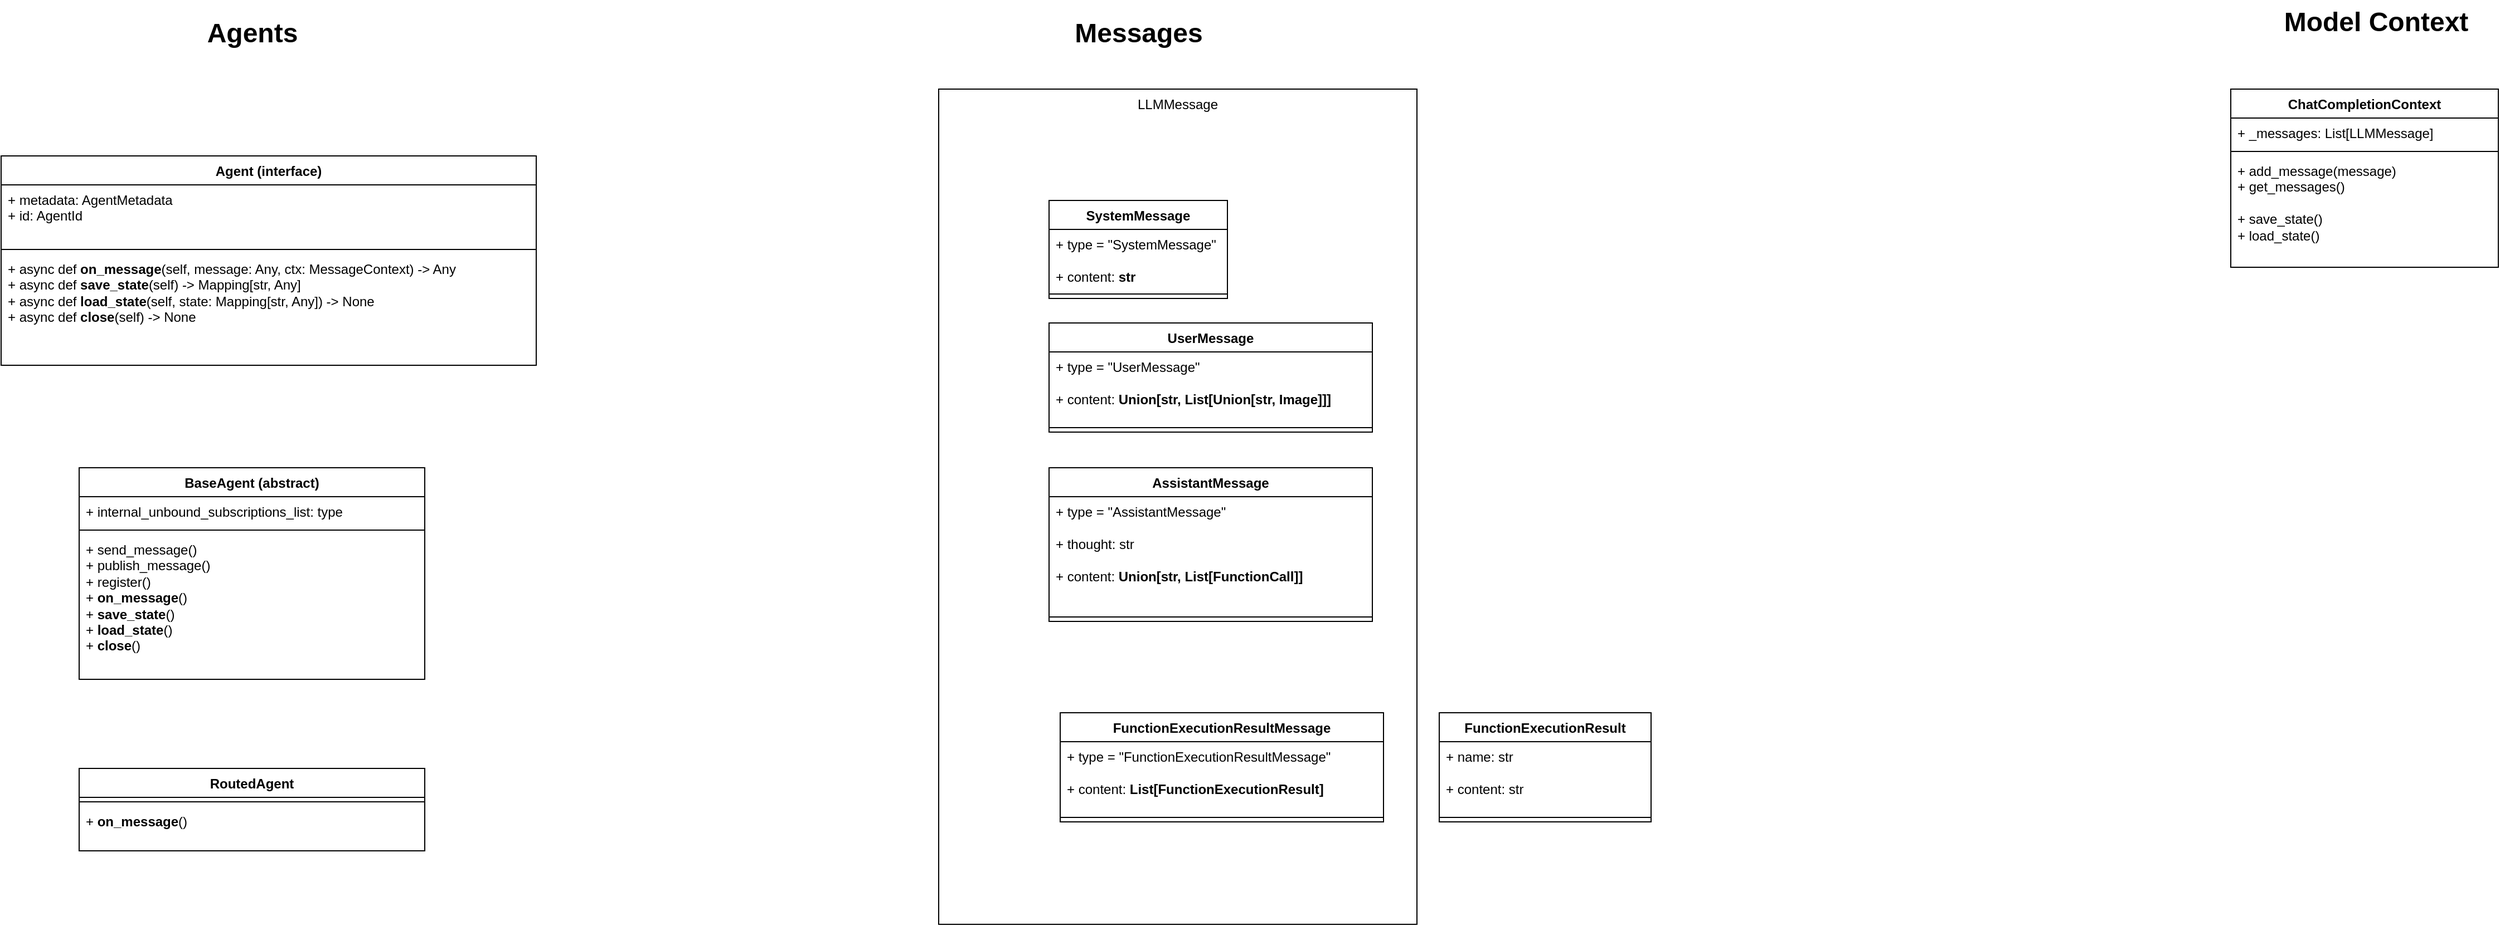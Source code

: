 <mxfile version="25.0.3" pages="2">
  <diagram id="0_Dp5n2fSgm_p87pVZzl" name="Core">
    <mxGraphModel dx="2049" dy="1171" grid="1" gridSize="10" guides="1" tooltips="1" connect="1" arrows="1" fold="1" page="1" pageScale="1" pageWidth="827" pageHeight="1169" math="0" shadow="0">
      <root>
        <mxCell id="0" />
        <mxCell id="1" parent="0" />
        <mxCell id="jg-mFMRfvf4BtDe4VlD2-1" value="LLMMessage" style="rounded=0;whiteSpace=wrap;html=1;verticalAlign=top;" vertex="1" parent="1">
          <mxGeometry x="1121" y="320" width="429" height="750" as="geometry" />
        </mxCell>
        <mxCell id="UhAduhPm7kN8EESCxT_A-1" value="Agent (interface)" style="swimlane;fontStyle=1;align=center;verticalAlign=top;childLayout=stackLayout;horizontal=1;startSize=26;horizontalStack=0;resizeParent=1;resizeParentMax=0;resizeLast=0;collapsible=1;marginBottom=0;whiteSpace=wrap;html=1;" parent="1" vertex="1">
          <mxGeometry x="280" y="380" width="480" height="188" as="geometry" />
        </mxCell>
        <mxCell id="UhAduhPm7kN8EESCxT_A-2" value="+ metadata: AgentMetadata&lt;div&gt;+&amp;nbsp;id: AgentId&lt;/div&gt;" style="text;strokeColor=none;fillColor=none;align=left;verticalAlign=top;spacingLeft=4;spacingRight=4;overflow=hidden;rotatable=0;points=[[0,0.5],[1,0.5]];portConstraint=eastwest;whiteSpace=wrap;html=1;" parent="UhAduhPm7kN8EESCxT_A-1" vertex="1">
          <mxGeometry y="26" width="480" height="54" as="geometry" />
        </mxCell>
        <mxCell id="UhAduhPm7kN8EESCxT_A-3" value="" style="line;strokeWidth=1;fillColor=none;align=left;verticalAlign=middle;spacingTop=-1;spacingLeft=3;spacingRight=3;rotatable=0;labelPosition=right;points=[];portConstraint=eastwest;strokeColor=inherit;" parent="UhAduhPm7kN8EESCxT_A-1" vertex="1">
          <mxGeometry y="80" width="480" height="8" as="geometry" />
        </mxCell>
        <mxCell id="UhAduhPm7kN8EESCxT_A-4" value="+ async def &lt;b&gt;on_message&lt;/b&gt;(self, message: Any, ctx: MessageContext) -&amp;gt; Any&lt;div&gt;+&amp;nbsp;async def &lt;b&gt;save_state&lt;/b&gt;(self) -&amp;gt; Mapping[str, Any]&lt;/div&gt;&lt;div&gt;+&amp;nbsp;async def &lt;b&gt;load_state&lt;/b&gt;(self, state: Mapping[str, Any]) -&amp;gt; None&lt;/div&gt;&lt;div&gt;+&amp;nbsp;async def &lt;b&gt;close&lt;/b&gt;(self) -&amp;gt; None&lt;/div&gt;" style="text;strokeColor=none;fillColor=none;align=left;verticalAlign=top;spacingLeft=4;spacingRight=4;overflow=hidden;rotatable=0;points=[[0,0.5],[1,0.5]];portConstraint=eastwest;whiteSpace=wrap;html=1;" parent="UhAduhPm7kN8EESCxT_A-1" vertex="1">
          <mxGeometry y="88" width="480" height="100" as="geometry" />
        </mxCell>
        <mxCell id="UhAduhPm7kN8EESCxT_A-5" value="BaseAgent (abstract)" style="swimlane;fontStyle=1;align=center;verticalAlign=top;childLayout=stackLayout;horizontal=1;startSize=26;horizontalStack=0;resizeParent=1;resizeParentMax=0;resizeLast=0;collapsible=1;marginBottom=0;whiteSpace=wrap;html=1;" parent="1" vertex="1">
          <mxGeometry x="350" y="660" width="310" height="190" as="geometry" />
        </mxCell>
        <mxCell id="UhAduhPm7kN8EESCxT_A-6" value="+ internal_unbound_subscriptions_list: type" style="text;strokeColor=none;fillColor=none;align=left;verticalAlign=top;spacingLeft=4;spacingRight=4;overflow=hidden;rotatable=0;points=[[0,0.5],[1,0.5]];portConstraint=eastwest;whiteSpace=wrap;html=1;" parent="UhAduhPm7kN8EESCxT_A-5" vertex="1">
          <mxGeometry y="26" width="310" height="26" as="geometry" />
        </mxCell>
        <mxCell id="UhAduhPm7kN8EESCxT_A-7" value="" style="line;strokeWidth=1;fillColor=none;align=left;verticalAlign=middle;spacingTop=-1;spacingLeft=3;spacingRight=3;rotatable=0;labelPosition=right;points=[];portConstraint=eastwest;strokeColor=inherit;" parent="UhAduhPm7kN8EESCxT_A-5" vertex="1">
          <mxGeometry y="52" width="310" height="8" as="geometry" />
        </mxCell>
        <mxCell id="UhAduhPm7kN8EESCxT_A-8" value="+ send_message()&lt;div&gt;+&amp;nbsp;publish_message()&lt;/div&gt;&lt;div&gt;+&amp;nbsp;register()&lt;/div&gt;&lt;div&gt;+&amp;nbsp;&lt;b&gt;on_message&lt;/b&gt;()&lt;/div&gt;&lt;div&gt;+&amp;nbsp;&lt;b&gt;save_state&lt;/b&gt;()&lt;/div&gt;&lt;div&gt;+&amp;nbsp;&lt;b&gt;load_state&lt;/b&gt;()&lt;/div&gt;&lt;div&gt;+&amp;nbsp;&lt;b&gt;close&lt;/b&gt;()&lt;/div&gt;" style="text;strokeColor=none;fillColor=none;align=left;verticalAlign=top;spacingLeft=4;spacingRight=4;overflow=hidden;rotatable=0;points=[[0,0.5],[1,0.5]];portConstraint=eastwest;whiteSpace=wrap;html=1;" parent="UhAduhPm7kN8EESCxT_A-5" vertex="1">
          <mxGeometry y="60" width="310" height="130" as="geometry" />
        </mxCell>
        <mxCell id="UhAduhPm7kN8EESCxT_A-10" value="RoutedAgent" style="swimlane;fontStyle=1;align=center;verticalAlign=top;childLayout=stackLayout;horizontal=1;startSize=26;horizontalStack=0;resizeParent=1;resizeParentMax=0;resizeLast=0;collapsible=1;marginBottom=0;whiteSpace=wrap;html=1;" parent="1" vertex="1">
          <mxGeometry x="350" y="930" width="310" height="74" as="geometry" />
        </mxCell>
        <mxCell id="UhAduhPm7kN8EESCxT_A-12" value="" style="line;strokeWidth=1;fillColor=none;align=left;verticalAlign=middle;spacingTop=-1;spacingLeft=3;spacingRight=3;rotatable=0;labelPosition=right;points=[];portConstraint=eastwest;strokeColor=inherit;" parent="UhAduhPm7kN8EESCxT_A-10" vertex="1">
          <mxGeometry y="26" width="310" height="8" as="geometry" />
        </mxCell>
        <mxCell id="UhAduhPm7kN8EESCxT_A-13" value="&lt;div&gt;+&amp;nbsp;&lt;b&gt;on_message&lt;/b&gt;()&lt;/div&gt;" style="text;strokeColor=none;fillColor=none;align=left;verticalAlign=top;spacingLeft=4;spacingRight=4;overflow=hidden;rotatable=0;points=[[0,0.5],[1,0.5]];portConstraint=eastwest;whiteSpace=wrap;html=1;" parent="UhAduhPm7kN8EESCxT_A-10" vertex="1">
          <mxGeometry y="34" width="310" height="40" as="geometry" />
        </mxCell>
        <mxCell id="tj3wuZy3OB6WAdbL1UDa-4" value="SystemMessage" style="swimlane;fontStyle=1;align=center;verticalAlign=top;childLayout=stackLayout;horizontal=1;startSize=26;horizontalStack=0;resizeParent=1;resizeParentMax=0;resizeLast=0;collapsible=1;marginBottom=0;whiteSpace=wrap;html=1;" vertex="1" parent="1">
          <mxGeometry x="1220" y="420" width="160" height="88" as="geometry" />
        </mxCell>
        <mxCell id="tj3wuZy3OB6WAdbL1UDa-5" value="+ type = &quot;SystemMessage&quot;&lt;div&gt;&lt;br&gt;&lt;div&gt;+ content: &lt;b&gt;str&lt;/b&gt;&lt;/div&gt;&lt;/div&gt;" style="text;strokeColor=none;fillColor=none;align=left;verticalAlign=top;spacingLeft=4;spacingRight=4;overflow=hidden;rotatable=0;points=[[0,0.5],[1,0.5]];portConstraint=eastwest;whiteSpace=wrap;html=1;" vertex="1" parent="tj3wuZy3OB6WAdbL1UDa-4">
          <mxGeometry y="26" width="160" height="54" as="geometry" />
        </mxCell>
        <mxCell id="tj3wuZy3OB6WAdbL1UDa-6" value="" style="line;strokeWidth=1;fillColor=none;align=left;verticalAlign=middle;spacingTop=-1;spacingLeft=3;spacingRight=3;rotatable=0;labelPosition=right;points=[];portConstraint=eastwest;strokeColor=inherit;" vertex="1" parent="tj3wuZy3OB6WAdbL1UDa-4">
          <mxGeometry y="80" width="160" height="8" as="geometry" />
        </mxCell>
        <mxCell id="tj3wuZy3OB6WAdbL1UDa-8" value="UserMessage" style="swimlane;fontStyle=1;align=center;verticalAlign=top;childLayout=stackLayout;horizontal=1;startSize=26;horizontalStack=0;resizeParent=1;resizeParentMax=0;resizeLast=0;collapsible=1;marginBottom=0;whiteSpace=wrap;html=1;" vertex="1" parent="1">
          <mxGeometry x="1220" y="530" width="290" height="98" as="geometry" />
        </mxCell>
        <mxCell id="tj3wuZy3OB6WAdbL1UDa-9" value="+ type = &quot;UserMessage&quot;&lt;div&gt;&lt;br&gt;&lt;div&gt;+ content:&amp;nbsp;&lt;b&gt;Union[str, List[Union[str, Image]]]&lt;/b&gt;&lt;/div&gt;&lt;/div&gt;" style="text;strokeColor=none;fillColor=none;align=left;verticalAlign=top;spacingLeft=4;spacingRight=4;overflow=hidden;rotatable=0;points=[[0,0.5],[1,0.5]];portConstraint=eastwest;whiteSpace=wrap;html=1;" vertex="1" parent="tj3wuZy3OB6WAdbL1UDa-8">
          <mxGeometry y="26" width="290" height="64" as="geometry" />
        </mxCell>
        <mxCell id="tj3wuZy3OB6WAdbL1UDa-10" value="" style="line;strokeWidth=1;fillColor=none;align=left;verticalAlign=middle;spacingTop=-1;spacingLeft=3;spacingRight=3;rotatable=0;labelPosition=right;points=[];portConstraint=eastwest;strokeColor=inherit;" vertex="1" parent="tj3wuZy3OB6WAdbL1UDa-8">
          <mxGeometry y="90" width="290" height="8" as="geometry" />
        </mxCell>
        <mxCell id="tj3wuZy3OB6WAdbL1UDa-11" value="AssistantMessage" style="swimlane;fontStyle=1;align=center;verticalAlign=top;childLayout=stackLayout;horizontal=1;startSize=26;horizontalStack=0;resizeParent=1;resizeParentMax=0;resizeLast=0;collapsible=1;marginBottom=0;whiteSpace=wrap;html=1;" vertex="1" parent="1">
          <mxGeometry x="1220" y="660" width="290" height="138" as="geometry" />
        </mxCell>
        <mxCell id="tj3wuZy3OB6WAdbL1UDa-12" value="+ type = &quot;AssistantMessage&quot;&lt;div&gt;&lt;br&gt;&lt;/div&gt;&lt;div&gt;+&amp;nbsp;thought: str&lt;br&gt;&lt;div&gt;&lt;br&gt;&lt;div&gt;+ content:&amp;nbsp;&lt;b&gt;Union[str, List[FunctionCall]]&lt;/b&gt;&lt;/div&gt;&lt;/div&gt;&lt;/div&gt;" style="text;strokeColor=none;fillColor=none;align=left;verticalAlign=top;spacingLeft=4;spacingRight=4;overflow=hidden;rotatable=0;points=[[0,0.5],[1,0.5]];portConstraint=eastwest;whiteSpace=wrap;html=1;" vertex="1" parent="tj3wuZy3OB6WAdbL1UDa-11">
          <mxGeometry y="26" width="290" height="104" as="geometry" />
        </mxCell>
        <mxCell id="tj3wuZy3OB6WAdbL1UDa-13" value="" style="line;strokeWidth=1;fillColor=none;align=left;verticalAlign=middle;spacingTop=-1;spacingLeft=3;spacingRight=3;rotatable=0;labelPosition=right;points=[];portConstraint=eastwest;strokeColor=inherit;" vertex="1" parent="tj3wuZy3OB6WAdbL1UDa-11">
          <mxGeometry y="130" width="290" height="8" as="geometry" />
        </mxCell>
        <mxCell id="tj3wuZy3OB6WAdbL1UDa-14" value="FunctionExecutionResult" style="swimlane;fontStyle=1;align=center;verticalAlign=top;childLayout=stackLayout;horizontal=1;startSize=26;horizontalStack=0;resizeParent=1;resizeParentMax=0;resizeLast=0;collapsible=1;marginBottom=0;whiteSpace=wrap;html=1;" vertex="1" parent="1">
          <mxGeometry x="1570" y="880" width="190" height="98" as="geometry" />
        </mxCell>
        <mxCell id="tj3wuZy3OB6WAdbL1UDa-15" value="&lt;div&gt;&lt;span style=&quot;background-color: initial;&quot;&gt;+&amp;nbsp;name: str&lt;/span&gt;&lt;/div&gt;&lt;div&gt;&lt;div&gt;&lt;br&gt;&lt;div&gt;+ content: str&lt;/div&gt;&lt;/div&gt;&lt;/div&gt;" style="text;strokeColor=none;fillColor=none;align=left;verticalAlign=top;spacingLeft=4;spacingRight=4;overflow=hidden;rotatable=0;points=[[0,0.5],[1,0.5]];portConstraint=eastwest;whiteSpace=wrap;html=1;" vertex="1" parent="tj3wuZy3OB6WAdbL1UDa-14">
          <mxGeometry y="26" width="190" height="64" as="geometry" />
        </mxCell>
        <mxCell id="tj3wuZy3OB6WAdbL1UDa-16" value="" style="line;strokeWidth=1;fillColor=none;align=left;verticalAlign=middle;spacingTop=-1;spacingLeft=3;spacingRight=3;rotatable=0;labelPosition=right;points=[];portConstraint=eastwest;strokeColor=inherit;" vertex="1" parent="tj3wuZy3OB6WAdbL1UDa-14">
          <mxGeometry y="90" width="190" height="8" as="geometry" />
        </mxCell>
        <mxCell id="tj3wuZy3OB6WAdbL1UDa-17" value="FunctionExecutionResultMessage" style="swimlane;fontStyle=1;align=center;verticalAlign=top;childLayout=stackLayout;horizontal=1;startSize=26;horizontalStack=0;resizeParent=1;resizeParentMax=0;resizeLast=0;collapsible=1;marginBottom=0;whiteSpace=wrap;html=1;" vertex="1" parent="1">
          <mxGeometry x="1230" y="880" width="290" height="98" as="geometry" />
        </mxCell>
        <mxCell id="tj3wuZy3OB6WAdbL1UDa-18" value="&lt;div&gt;&lt;span style=&quot;background-color: initial;&quot;&gt;+ type =&amp;nbsp;&lt;/span&gt;&lt;span style=&quot;background-color: initial;&quot;&gt;&quot;FunctionExecutionResultMessage&quot;&lt;/span&gt;&lt;/div&gt;&lt;div&gt;&lt;div&gt;&lt;br&gt;&lt;div&gt;+ content:&amp;nbsp;&lt;b&gt;List[FunctionExecutionResult]&lt;/b&gt;&lt;/div&gt;&lt;/div&gt;&lt;/div&gt;" style="text;strokeColor=none;fillColor=none;align=left;verticalAlign=top;spacingLeft=4;spacingRight=4;overflow=hidden;rotatable=0;points=[[0,0.5],[1,0.5]];portConstraint=eastwest;whiteSpace=wrap;html=1;" vertex="1" parent="tj3wuZy3OB6WAdbL1UDa-17">
          <mxGeometry y="26" width="290" height="64" as="geometry" />
        </mxCell>
        <mxCell id="tj3wuZy3OB6WAdbL1UDa-19" value="" style="line;strokeWidth=1;fillColor=none;align=left;verticalAlign=middle;spacingTop=-1;spacingLeft=3;spacingRight=3;rotatable=0;labelPosition=right;points=[];portConstraint=eastwest;strokeColor=inherit;" vertex="1" parent="tj3wuZy3OB6WAdbL1UDa-17">
          <mxGeometry y="90" width="290" height="8" as="geometry" />
        </mxCell>
        <mxCell id="HHOML95MFAfW7koZHi8k-1" value="Agents" style="text;strokeColor=none;fillColor=none;html=1;fontSize=24;fontStyle=1;verticalAlign=middle;align=center;" vertex="1" parent="1">
          <mxGeometry x="455" y="250" width="100" height="40" as="geometry" />
        </mxCell>
        <mxCell id="HHOML95MFAfW7koZHi8k-2" value="Messages" style="text;strokeColor=none;fillColor=none;html=1;fontSize=24;fontStyle=1;verticalAlign=middle;align=center;" vertex="1" parent="1">
          <mxGeometry x="1250" y="250" width="100" height="40" as="geometry" />
        </mxCell>
        <mxCell id="jg-mFMRfvf4BtDe4VlD2-2" value="Model Context" style="text;strokeColor=none;fillColor=none;html=1;fontSize=24;fontStyle=1;verticalAlign=middle;align=center;" vertex="1" parent="1">
          <mxGeometry x="2360" y="240" width="100" height="40" as="geometry" />
        </mxCell>
        <mxCell id="jg-mFMRfvf4BtDe4VlD2-3" value="ChatCompletionContext" style="swimlane;fontStyle=1;align=center;verticalAlign=top;childLayout=stackLayout;horizontal=1;startSize=26;horizontalStack=0;resizeParent=1;resizeParentMax=0;resizeLast=0;collapsible=1;marginBottom=0;whiteSpace=wrap;html=1;" vertex="1" parent="1">
          <mxGeometry x="2280" y="320" width="240" height="160" as="geometry" />
        </mxCell>
        <mxCell id="jg-mFMRfvf4BtDe4VlD2-4" value="+&amp;nbsp;_messages: List[LLMMessage]" style="text;strokeColor=none;fillColor=none;align=left;verticalAlign=top;spacingLeft=4;spacingRight=4;overflow=hidden;rotatable=0;points=[[0,0.5],[1,0.5]];portConstraint=eastwest;whiteSpace=wrap;html=1;" vertex="1" parent="jg-mFMRfvf4BtDe4VlD2-3">
          <mxGeometry y="26" width="240" height="26" as="geometry" />
        </mxCell>
        <mxCell id="jg-mFMRfvf4BtDe4VlD2-5" value="" style="line;strokeWidth=1;fillColor=none;align=left;verticalAlign=middle;spacingTop=-1;spacingLeft=3;spacingRight=3;rotatable=0;labelPosition=right;points=[];portConstraint=eastwest;strokeColor=inherit;" vertex="1" parent="jg-mFMRfvf4BtDe4VlD2-3">
          <mxGeometry y="52" width="240" height="8" as="geometry" />
        </mxCell>
        <mxCell id="jg-mFMRfvf4BtDe4VlD2-6" value="+ add_message(message)&lt;div&gt;+ get_messages()&lt;/div&gt;&lt;div&gt;&lt;br&gt;&lt;/div&gt;&lt;div&gt;+ save_state()&lt;/div&gt;&lt;div&gt;+ load_state()&lt;/div&gt;" style="text;strokeColor=none;fillColor=none;align=left;verticalAlign=top;spacingLeft=4;spacingRight=4;overflow=hidden;rotatable=0;points=[[0,0.5],[1,0.5]];portConstraint=eastwest;whiteSpace=wrap;html=1;" vertex="1" parent="jg-mFMRfvf4BtDe4VlD2-3">
          <mxGeometry y="60" width="240" height="100" as="geometry" />
        </mxCell>
      </root>
    </mxGraphModel>
  </diagram>
  <diagram name="AgentChat" id="wdTc48TRduiA8pSXwDWm">
    <mxGraphModel dx="1687" dy="2077" grid="1" gridSize="10" guides="1" tooltips="1" connect="1" arrows="1" fold="1" page="1" pageScale="1" pageWidth="827" pageHeight="1169" math="0" shadow="0">
      <root>
        <mxCell id="0" />
        <mxCell id="1" parent="0" />
        <mxCell id="ihc4-lfmgi9W1_8HhEFn-1" value="ChatAgent (abstract)" style="swimlane;fontStyle=1;align=center;verticalAlign=top;childLayout=stackLayout;horizontal=1;startSize=26;horizontalStack=0;resizeParent=1;resizeParentMax=0;resizeLast=0;collapsible=1;marginBottom=0;whiteSpace=wrap;html=1;" parent="1" vertex="1">
          <mxGeometry x="259" y="270" width="310" height="220" as="geometry" />
        </mxCell>
        <mxCell id="ihc4-lfmgi9W1_8HhEFn-2" value="component_type = &quot;agent&quot;" style="text;strokeColor=none;fillColor=none;align=left;verticalAlign=top;spacingLeft=4;spacingRight=4;overflow=hidden;rotatable=0;points=[[0,0.5],[1,0.5]];portConstraint=eastwest;whiteSpace=wrap;html=1;" parent="ihc4-lfmgi9W1_8HhEFn-1" vertex="1">
          <mxGeometry y="26" width="310" height="26" as="geometry" />
        </mxCell>
        <mxCell id="ihc4-lfmgi9W1_8HhEFn-3" value="" style="line;strokeWidth=1;fillColor=none;align=left;verticalAlign=middle;spacingTop=-1;spacingLeft=3;spacingRight=3;rotatable=0;labelPosition=right;points=[];portConstraint=eastwest;strokeColor=inherit;" parent="ihc4-lfmgi9W1_8HhEFn-1" vertex="1">
          <mxGeometry y="52" width="310" height="8" as="geometry" />
        </mxCell>
        <mxCell id="ihc4-lfmgi9W1_8HhEFn-4" value="&lt;div&gt;+&amp;nbsp;&lt;b&gt;produced_message_types&lt;/b&gt;()&lt;/div&gt;&lt;div&gt;+&amp;nbsp;&lt;b&gt;on_messages&lt;/b&gt;()&lt;/div&gt;&lt;div&gt;+ &lt;b&gt;on_messages_stream&lt;/b&gt;()&lt;/div&gt;&lt;div&gt;&lt;br&gt;&lt;/div&gt;&lt;div&gt;+ &lt;b&gt;on_reset&lt;/b&gt;()&lt;/div&gt;&lt;div&gt;+&amp;nbsp;&lt;b&gt;save_state&lt;/b&gt;()&lt;/div&gt;&lt;div&gt;+&amp;nbsp;&lt;b&gt;load_state&lt;/b&gt;()&lt;/div&gt;&lt;div&gt;+&amp;nbsp;&lt;b&gt;close&lt;/b&gt;()&lt;/div&gt;" style="text;strokeColor=none;fillColor=none;align=left;verticalAlign=top;spacingLeft=4;spacingRight=4;overflow=hidden;rotatable=0;points=[[0,0.5],[1,0.5]];portConstraint=eastwest;whiteSpace=wrap;html=1;" parent="ihc4-lfmgi9W1_8HhEFn-1" vertex="1">
          <mxGeometry y="60" width="310" height="160" as="geometry" />
        </mxCell>
        <mxCell id="ajBAX8fEcr2i5Y-W3aVe-1" value="TaskRunner (interface)" style="swimlane;fontStyle=1;align=center;verticalAlign=top;childLayout=stackLayout;horizontal=1;startSize=26;horizontalStack=0;resizeParent=1;resizeParentMax=0;resizeLast=0;collapsible=1;marginBottom=0;whiteSpace=wrap;html=1;" parent="1" vertex="1">
          <mxGeometry x="190" y="-50" width="480" height="256" as="geometry" />
        </mxCell>
        <mxCell id="ajBAX8fEcr2i5Y-W3aVe-3" value="" style="line;strokeWidth=1;fillColor=none;align=left;verticalAlign=middle;spacingTop=-1;spacingLeft=3;spacingRight=3;rotatable=0;labelPosition=right;points=[];portConstraint=eastwest;strokeColor=inherit;" parent="ajBAX8fEcr2i5Y-W3aVe-1" vertex="1">
          <mxGeometry y="26" width="480" height="8" as="geometry" />
        </mxCell>
        <mxCell id="ajBAX8fEcr2i5Y-W3aVe-4" value="+&amp;nbsp;&lt;span style=&quot;background-color: transparent;&quot;&gt;async def &lt;b&gt;run&lt;/b&gt;(&lt;/span&gt;&lt;div&gt;&amp;nbsp; &amp;nbsp; &amp;nbsp; &amp;nbsp; self,&lt;/div&gt;&lt;div&gt;&amp;nbsp; &amp;nbsp; &amp;nbsp; &amp;nbsp; *,&lt;/div&gt;&lt;div&gt;&amp;nbsp; &amp;nbsp; &amp;nbsp; &amp;nbsp; task: str | ChatMessage | Sequence[ChatMessage] | None = None,&lt;/div&gt;&lt;div&gt;&amp;nbsp; &amp;nbsp; &amp;nbsp; &amp;nbsp; cancellation_token: CancellationToken | None = None,&lt;/div&gt;&lt;div&gt;&amp;nbsp; &amp;nbsp; ) -&amp;gt; TaskResult&lt;/div&gt;&lt;div&gt;&lt;br&gt;&lt;/div&gt;&lt;div&gt;+&amp;nbsp;&lt;span style=&quot;background-color: transparent;&quot;&gt;def &lt;b&gt;run_stream&lt;/b&gt;(&lt;/span&gt;&lt;/div&gt;&lt;div&gt;&amp;nbsp; &amp;nbsp; &amp;nbsp; &amp;nbsp; self,&lt;/div&gt;&lt;div&gt;&amp;nbsp; &amp;nbsp; &amp;nbsp; &amp;nbsp; *,&lt;/div&gt;&lt;div&gt;&amp;nbsp; &amp;nbsp; &amp;nbsp; &amp;nbsp; task: str | ChatMessage | Sequence[ChatMessage] | None = None,&lt;/div&gt;&lt;div&gt;&amp;nbsp; &amp;nbsp; &amp;nbsp; &amp;nbsp; cancellation_token: CancellationToken | None = None,&lt;/div&gt;&lt;div&gt;&amp;nbsp; &amp;nbsp; ) -&amp;gt; AsyncGenerator[AgentEvent | ChatMessage | TaskResult, None]&lt;/div&gt;" style="text;strokeColor=none;fillColor=none;align=left;verticalAlign=top;spacingLeft=4;spacingRight=4;overflow=hidden;rotatable=0;points=[[0,0.5],[1,0.5]];portConstraint=eastwest;whiteSpace=wrap;html=1;" parent="ajBAX8fEcr2i5Y-W3aVe-1" vertex="1">
          <mxGeometry y="34" width="480" height="222" as="geometry" />
        </mxCell>
        <mxCell id="ajBAX8fEcr2i5Y-W3aVe-5" value="BaseChatAgent (abstract)" style="swimlane;fontStyle=1;align=center;verticalAlign=top;childLayout=stackLayout;horizontal=1;startSize=26;horizontalStack=0;resizeParent=1;resizeParentMax=0;resizeLast=0;collapsible=1;marginBottom=0;whiteSpace=wrap;html=1;" parent="1" vertex="1">
          <mxGeometry x="259" y="560" width="310" height="240" as="geometry" />
        </mxCell>
        <mxCell id="ajBAX8fEcr2i5Y-W3aVe-6" value="component_type = &quot;agent&quot;" style="text;strokeColor=none;fillColor=none;align=left;verticalAlign=top;spacingLeft=4;spacingRight=4;overflow=hidden;rotatable=0;points=[[0,0.5],[1,0.5]];portConstraint=eastwest;whiteSpace=wrap;html=1;" parent="ajBAX8fEcr2i5Y-W3aVe-5" vertex="1">
          <mxGeometry y="26" width="310" height="26" as="geometry" />
        </mxCell>
        <mxCell id="ajBAX8fEcr2i5Y-W3aVe-7" value="" style="line;strokeWidth=1;fillColor=none;align=left;verticalAlign=middle;spacingTop=-1;spacingLeft=3;spacingRight=3;rotatable=0;labelPosition=right;points=[];portConstraint=eastwest;strokeColor=inherit;" parent="ajBAX8fEcr2i5Y-W3aVe-5" vertex="1">
          <mxGeometry y="52" width="310" height="8" as="geometry" />
        </mxCell>
        <mxCell id="ajBAX8fEcr2i5Y-W3aVe-8" value="&lt;div&gt;+&amp;nbsp;&lt;b&gt;produced_message_types&lt;/b&gt;()&lt;/div&gt;&lt;div&gt;+&amp;nbsp;&lt;b&gt;on_messages&lt;/b&gt;()&lt;/div&gt;&lt;div&gt;+ &lt;b&gt;on_messages_stream&lt;/b&gt;()&lt;/div&gt;&lt;div&gt;&lt;br&gt;&lt;/div&gt;&lt;div&gt;+ &lt;b&gt;run&lt;/b&gt;()&lt;/div&gt;&lt;div&gt;+ &lt;b&gt;run_steam&lt;/b&gt;()&lt;/div&gt;&lt;div&gt;&lt;br&gt;&lt;/div&gt;&lt;div&gt;+ &lt;b&gt;on_reset&lt;/b&gt;()&lt;/div&gt;&lt;div&gt;+&amp;nbsp;&lt;b&gt;save_state&lt;/b&gt;()&lt;/div&gt;&lt;div&gt;+&amp;nbsp;&lt;b&gt;load_state&lt;/b&gt;()&lt;/div&gt;&lt;div&gt;+&amp;nbsp;&lt;b&gt;close&lt;/b&gt;()&lt;/div&gt;" style="text;strokeColor=none;fillColor=none;align=left;verticalAlign=top;spacingLeft=4;spacingRight=4;overflow=hidden;rotatable=0;points=[[0,0.5],[1,0.5]];portConstraint=eastwest;whiteSpace=wrap;html=1;" parent="ajBAX8fEcr2i5Y-W3aVe-5" vertex="1">
          <mxGeometry y="60" width="310" height="180" as="geometry" />
        </mxCell>
        <mxCell id="ajBAX8fEcr2i5Y-W3aVe-9" value="AssistantAgent" style="swimlane;fontStyle=1;align=center;verticalAlign=top;childLayout=stackLayout;horizontal=1;startSize=26;horizontalStack=0;resizeParent=1;resizeParentMax=0;resizeLast=0;collapsible=1;marginBottom=0;whiteSpace=wrap;html=1;" parent="1" vertex="1">
          <mxGeometry x="259" y="870" width="310" height="458" as="geometry" />
        </mxCell>
        <mxCell id="ajBAX8fEcr2i5Y-W3aVe-10" value="component_type = &quot;agent&quot;&lt;div&gt;&lt;br&gt;&lt;/div&gt;&lt;div&gt;model_context:&amp;nbsp;ChatCompletionContext&lt;/div&gt;&lt;div&gt;&lt;br&gt;&lt;/div&gt;&lt;div&gt;memory: Sequence[Memory]&lt;/div&gt;" style="text;strokeColor=none;fillColor=none;align=left;verticalAlign=top;spacingLeft=4;spacingRight=4;overflow=hidden;rotatable=0;points=[[0,0.5],[1,0.5]];portConstraint=eastwest;whiteSpace=wrap;html=1;" parent="ajBAX8fEcr2i5Y-W3aVe-9" vertex="1">
          <mxGeometry y="26" width="310" height="94" as="geometry" />
        </mxCell>
        <mxCell id="ajBAX8fEcr2i5Y-W3aVe-11" value="" style="line;strokeWidth=1;fillColor=none;align=left;verticalAlign=middle;spacingTop=-1;spacingLeft=3;spacingRight=3;rotatable=0;labelPosition=right;points=[];portConstraint=eastwest;strokeColor=inherit;" parent="ajBAX8fEcr2i5Y-W3aVe-9" vertex="1">
          <mxGeometry y="120" width="310" height="8" as="geometry" />
        </mxCell>
        <mxCell id="ajBAX8fEcr2i5Y-W3aVe-12" value="&lt;div&gt;+&amp;nbsp;&lt;b&gt;produced_message_types&lt;/b&gt;()&lt;/div&gt;&lt;div&gt;+&amp;nbsp;&lt;b&gt;on_messages&lt;/b&gt;()&lt;/div&gt;&lt;div&gt;+ &lt;b&gt;on_messages_stream&lt;/b&gt;()&lt;/div&gt;&lt;div&gt;&lt;br&gt;&lt;/div&gt;&lt;div&gt;+ &lt;b&gt;on_reset&lt;/b&gt;()&lt;/div&gt;&lt;div&gt;+&amp;nbsp;&lt;b&gt;save_state&lt;/b&gt;()&lt;/div&gt;&lt;div&gt;+&amp;nbsp;&lt;b&gt;load_state&lt;/b&gt;()&lt;/div&gt;&lt;div&gt;&lt;br&gt;&lt;/div&gt;&lt;div&gt;- _call_llm()&lt;/div&gt;&lt;div&gt;&lt;div&gt;- _process_model_result()&lt;/div&gt;&lt;div&gt;-&amp;nbsp;_update_model_context_with_memory()&lt;/div&gt;&lt;div&gt;-&amp;nbsp;_add_messages_to_context()&lt;/div&gt;&lt;/div&gt;&lt;div&gt;&lt;br&gt;&lt;/div&gt;&lt;div&gt;-&amp;nbsp;_execute_tool_call()&lt;/div&gt;&lt;div&gt;-&amp;nbsp;_summarize_tool_use()&lt;/div&gt;&lt;div&gt;-&amp;nbsp;_reflect_on_tool_use_flow()&lt;/div&gt;&lt;div&gt;&lt;br&gt;&lt;/div&gt;&lt;div&gt;-&amp;nbsp;_check_and_handle_handoff()&lt;/div&gt;&lt;div&gt;&lt;br&gt;&lt;/div&gt;&lt;div&gt;-&amp;nbsp;_from_config()&lt;/div&gt;&lt;div&gt;-&amp;nbsp;_to_config()&lt;/div&gt;" style="text;strokeColor=none;fillColor=none;align=left;verticalAlign=top;spacingLeft=4;spacingRight=4;overflow=hidden;rotatable=0;points=[[0,0.5],[1,0.5]];portConstraint=eastwest;whiteSpace=wrap;html=1;" parent="ajBAX8fEcr2i5Y-W3aVe-9" vertex="1">
          <mxGeometry y="128" width="310" height="330" as="geometry" />
        </mxCell>
        <mxCell id="uMCVZnrzCkr0RFMiLnr5-1" value="BaseMessage" style="swimlane;fontStyle=1;align=center;verticalAlign=top;childLayout=stackLayout;horizontal=1;startSize=26;horizontalStack=0;resizeParent=1;resizeParentMax=0;resizeLast=0;collapsible=1;marginBottom=0;whiteSpace=wrap;html=1;" vertex="1" parent="1">
          <mxGeometry x="1290" y="-30" width="160" height="60" as="geometry" />
        </mxCell>
        <mxCell id="uMCVZnrzCkr0RFMiLnr5-2" value="+ source: str" style="text;strokeColor=none;fillColor=none;align=left;verticalAlign=top;spacingLeft=4;spacingRight=4;overflow=hidden;rotatable=0;points=[[0,0.5],[1,0.5]];portConstraint=eastwest;whiteSpace=wrap;html=1;" vertex="1" parent="uMCVZnrzCkr0RFMiLnr5-1">
          <mxGeometry y="26" width="160" height="26" as="geometry" />
        </mxCell>
        <mxCell id="uMCVZnrzCkr0RFMiLnr5-3" value="" style="line;strokeWidth=1;fillColor=none;align=left;verticalAlign=middle;spacingTop=-1;spacingLeft=3;spacingRight=3;rotatable=0;labelPosition=right;points=[];portConstraint=eastwest;strokeColor=inherit;" vertex="1" parent="uMCVZnrzCkr0RFMiLnr5-1">
          <mxGeometry y="52" width="160" height="8" as="geometry" />
        </mxCell>
        <mxCell id="uMCVZnrzCkr0RFMiLnr5-5" value="Agents" style="text;strokeColor=none;fillColor=none;html=1;fontSize=24;fontStyle=1;verticalAlign=middle;align=center;" vertex="1" parent="1">
          <mxGeometry x="350" y="-300" width="100" height="40" as="geometry" />
        </mxCell>
        <mxCell id="D3hnYY0BIqzWYw2-kb_B-1" value="Messages" style="text;strokeColor=none;fillColor=none;html=1;fontSize=24;fontStyle=1;verticalAlign=middle;align=center;" vertex="1" parent="1">
          <mxGeometry x="1320" y="-300" width="100" height="40" as="geometry" />
        </mxCell>
        <mxCell id="D3hnYY0BIqzWYw2-kb_B-2" value="BaseChatMessage" style="swimlane;fontStyle=1;align=center;verticalAlign=top;childLayout=stackLayout;horizontal=1;startSize=26;horizontalStack=0;resizeParent=1;resizeParentMax=0;resizeLast=0;collapsible=1;marginBottom=0;whiteSpace=wrap;html=1;" vertex="1" parent="1">
          <mxGeometry x="1110" y="120" width="160" height="34" as="geometry" />
        </mxCell>
        <mxCell id="D3hnYY0BIqzWYw2-kb_B-4" value="" style="line;strokeWidth=1;fillColor=none;align=left;verticalAlign=middle;spacingTop=-1;spacingLeft=3;spacingRight=3;rotatable=0;labelPosition=right;points=[];portConstraint=eastwest;strokeColor=inherit;" vertex="1" parent="D3hnYY0BIqzWYw2-kb_B-2">
          <mxGeometry y="26" width="160" height="8" as="geometry" />
        </mxCell>
        <mxCell id="D3hnYY0BIqzWYw2-kb_B-8" style="edgeStyle=orthogonalEdgeStyle;rounded=0;orthogonalLoop=1;jettySize=auto;html=1;entryX=0.5;entryY=1;entryDx=0;entryDy=0;" edge="1" parent="1" source="D3hnYY0BIqzWYw2-kb_B-6" target="uMCVZnrzCkr0RFMiLnr5-1">
          <mxGeometry relative="1" as="geometry">
            <Array as="points">
              <mxPoint x="1550" y="80" />
              <mxPoint x="1370" y="80" />
            </Array>
          </mxGeometry>
        </mxCell>
        <mxCell id="D3hnYY0BIqzWYw2-kb_B-6" value="BaseAgentEvent" style="swimlane;fontStyle=1;align=center;verticalAlign=top;childLayout=stackLayout;horizontal=1;startSize=26;horizontalStack=0;resizeParent=1;resizeParentMax=0;resizeLast=0;collapsible=1;marginBottom=0;whiteSpace=wrap;html=1;" vertex="1" parent="1">
          <mxGeometry x="1480" y="120" width="160" height="34" as="geometry" />
        </mxCell>
        <mxCell id="D3hnYY0BIqzWYw2-kb_B-7" value="" style="line;strokeWidth=1;fillColor=none;align=left;verticalAlign=middle;spacingTop=-1;spacingLeft=3;spacingRight=3;rotatable=0;labelPosition=right;points=[];portConstraint=eastwest;strokeColor=inherit;" vertex="1" parent="D3hnYY0BIqzWYw2-kb_B-6">
          <mxGeometry y="26" width="160" height="8" as="geometry" />
        </mxCell>
        <mxCell id="D3hnYY0BIqzWYw2-kb_B-9" style="edgeStyle=orthogonalEdgeStyle;rounded=0;orthogonalLoop=1;jettySize=auto;html=1;entryX=0.506;entryY=1.004;entryDx=0;entryDy=0;entryPerimeter=0;" edge="1" parent="1" source="D3hnYY0BIqzWYw2-kb_B-2" target="uMCVZnrzCkr0RFMiLnr5-3">
          <mxGeometry relative="1" as="geometry" />
        </mxCell>
        <mxCell id="D3hnYY0BIqzWYw2-kb_B-10" value="TextMessage" style="swimlane;fontStyle=1;align=center;verticalAlign=top;childLayout=stackLayout;horizontal=1;startSize=26;horizontalStack=0;resizeParent=1;resizeParentMax=0;resizeLast=0;collapsible=1;marginBottom=0;whiteSpace=wrap;html=1;" vertex="1" parent="1">
          <mxGeometry x="957" y="230" width="160" height="86" as="geometry" />
        </mxCell>
        <mxCell id="D3hnYY0BIqzWYw2-kb_B-11" value="+ field: type" style="text;strokeColor=none;fillColor=none;align=left;verticalAlign=top;spacingLeft=4;spacingRight=4;overflow=hidden;rotatable=0;points=[[0,0.5],[1,0.5]];portConstraint=eastwest;whiteSpace=wrap;html=1;" vertex="1" parent="D3hnYY0BIqzWYw2-kb_B-10">
          <mxGeometry y="26" width="160" height="26" as="geometry" />
        </mxCell>
        <mxCell id="D3hnYY0BIqzWYw2-kb_B-12" value="" style="line;strokeWidth=1;fillColor=none;align=left;verticalAlign=middle;spacingTop=-1;spacingLeft=3;spacingRight=3;rotatable=0;labelPosition=right;points=[];portConstraint=eastwest;strokeColor=inherit;" vertex="1" parent="D3hnYY0BIqzWYw2-kb_B-10">
          <mxGeometry y="52" width="160" height="8" as="geometry" />
        </mxCell>
        <mxCell id="D3hnYY0BIqzWYw2-kb_B-13" value="+ method(type): type" style="text;strokeColor=none;fillColor=none;align=left;verticalAlign=top;spacingLeft=4;spacingRight=4;overflow=hidden;rotatable=0;points=[[0,0.5],[1,0.5]];portConstraint=eastwest;whiteSpace=wrap;html=1;" vertex="1" parent="D3hnYY0BIqzWYw2-kb_B-10">
          <mxGeometry y="60" width="160" height="26" as="geometry" />
        </mxCell>
        <mxCell id="D3hnYY0BIqzWYw2-kb_B-14" value="MultiModalMessage" style="swimlane;fontStyle=1;align=center;verticalAlign=top;childLayout=stackLayout;horizontal=1;startSize=26;horizontalStack=0;resizeParent=1;resizeParentMax=0;resizeLast=0;collapsible=1;marginBottom=0;whiteSpace=wrap;html=1;" vertex="1" parent="1">
          <mxGeometry x="1130" y="230" width="160" height="86" as="geometry" />
        </mxCell>
        <mxCell id="D3hnYY0BIqzWYw2-kb_B-15" value="+ field: type" style="text;strokeColor=none;fillColor=none;align=left;verticalAlign=top;spacingLeft=4;spacingRight=4;overflow=hidden;rotatable=0;points=[[0,0.5],[1,0.5]];portConstraint=eastwest;whiteSpace=wrap;html=1;" vertex="1" parent="D3hnYY0BIqzWYw2-kb_B-14">
          <mxGeometry y="26" width="160" height="26" as="geometry" />
        </mxCell>
        <mxCell id="D3hnYY0BIqzWYw2-kb_B-16" value="" style="line;strokeWidth=1;fillColor=none;align=left;verticalAlign=middle;spacingTop=-1;spacingLeft=3;spacingRight=3;rotatable=0;labelPosition=right;points=[];portConstraint=eastwest;strokeColor=inherit;" vertex="1" parent="D3hnYY0BIqzWYw2-kb_B-14">
          <mxGeometry y="52" width="160" height="8" as="geometry" />
        </mxCell>
        <mxCell id="D3hnYY0BIqzWYw2-kb_B-17" value="+ method(type): type" style="text;strokeColor=none;fillColor=none;align=left;verticalAlign=top;spacingLeft=4;spacingRight=4;overflow=hidden;rotatable=0;points=[[0,0.5],[1,0.5]];portConstraint=eastwest;whiteSpace=wrap;html=1;" vertex="1" parent="D3hnYY0BIqzWYw2-kb_B-14">
          <mxGeometry y="60" width="160" height="26" as="geometry" />
        </mxCell>
        <mxCell id="D3hnYY0BIqzWYw2-kb_B-18" value="StopMessage" style="swimlane;fontStyle=1;align=center;verticalAlign=top;childLayout=stackLayout;horizontal=1;startSize=26;horizontalStack=0;resizeParent=1;resizeParentMax=0;resizeLast=0;collapsible=1;marginBottom=0;whiteSpace=wrap;html=1;" vertex="1" parent="1">
          <mxGeometry x="963" y="334" width="160" height="86" as="geometry" />
        </mxCell>
        <mxCell id="D3hnYY0BIqzWYw2-kb_B-19" value="+ field: type" style="text;strokeColor=none;fillColor=none;align=left;verticalAlign=top;spacingLeft=4;spacingRight=4;overflow=hidden;rotatable=0;points=[[0,0.5],[1,0.5]];portConstraint=eastwest;whiteSpace=wrap;html=1;" vertex="1" parent="D3hnYY0BIqzWYw2-kb_B-18">
          <mxGeometry y="26" width="160" height="26" as="geometry" />
        </mxCell>
        <mxCell id="D3hnYY0BIqzWYw2-kb_B-20" value="" style="line;strokeWidth=1;fillColor=none;align=left;verticalAlign=middle;spacingTop=-1;spacingLeft=3;spacingRight=3;rotatable=0;labelPosition=right;points=[];portConstraint=eastwest;strokeColor=inherit;" vertex="1" parent="D3hnYY0BIqzWYw2-kb_B-18">
          <mxGeometry y="52" width="160" height="8" as="geometry" />
        </mxCell>
        <mxCell id="D3hnYY0BIqzWYw2-kb_B-21" value="+ method(type): type" style="text;strokeColor=none;fillColor=none;align=left;verticalAlign=top;spacingLeft=4;spacingRight=4;overflow=hidden;rotatable=0;points=[[0,0.5],[1,0.5]];portConstraint=eastwest;whiteSpace=wrap;html=1;" vertex="1" parent="D3hnYY0BIqzWYw2-kb_B-18">
          <mxGeometry y="60" width="160" height="26" as="geometry" />
        </mxCell>
        <mxCell id="D3hnYY0BIqzWYw2-kb_B-22" value="HandoffMessage" style="swimlane;fontStyle=1;align=center;verticalAlign=top;childLayout=stackLayout;horizontal=1;startSize=26;horizontalStack=0;resizeParent=1;resizeParentMax=0;resizeLast=0;collapsible=1;marginBottom=0;whiteSpace=wrap;html=1;" vertex="1" parent="1">
          <mxGeometry x="1130" y="334" width="160" height="86" as="geometry" />
        </mxCell>
        <mxCell id="D3hnYY0BIqzWYw2-kb_B-23" value="+ field: type" style="text;strokeColor=none;fillColor=none;align=left;verticalAlign=top;spacingLeft=4;spacingRight=4;overflow=hidden;rotatable=0;points=[[0,0.5],[1,0.5]];portConstraint=eastwest;whiteSpace=wrap;html=1;" vertex="1" parent="D3hnYY0BIqzWYw2-kb_B-22">
          <mxGeometry y="26" width="160" height="26" as="geometry" />
        </mxCell>
        <mxCell id="D3hnYY0BIqzWYw2-kb_B-24" value="" style="line;strokeWidth=1;fillColor=none;align=left;verticalAlign=middle;spacingTop=-1;spacingLeft=3;spacingRight=3;rotatable=0;labelPosition=right;points=[];portConstraint=eastwest;strokeColor=inherit;" vertex="1" parent="D3hnYY0BIqzWYw2-kb_B-22">
          <mxGeometry y="52" width="160" height="8" as="geometry" />
        </mxCell>
        <mxCell id="D3hnYY0BIqzWYw2-kb_B-25" value="+ method(type): type" style="text;strokeColor=none;fillColor=none;align=left;verticalAlign=top;spacingLeft=4;spacingRight=4;overflow=hidden;rotatable=0;points=[[0,0.5],[1,0.5]];portConstraint=eastwest;whiteSpace=wrap;html=1;" vertex="1" parent="D3hnYY0BIqzWYw2-kb_B-22">
          <mxGeometry y="60" width="160" height="26" as="geometry" />
        </mxCell>
        <mxCell id="D3hnYY0BIqzWYw2-kb_B-26" value="ToolCallRequestEvent" style="swimlane;fontStyle=1;align=center;verticalAlign=top;childLayout=stackLayout;horizontal=1;startSize=26;horizontalStack=0;resizeParent=1;resizeParentMax=0;resizeLast=0;collapsible=1;marginBottom=0;whiteSpace=wrap;html=1;" vertex="1" parent="1">
          <mxGeometry x="1410" y="230" width="160" height="86" as="geometry" />
        </mxCell>
        <mxCell id="D3hnYY0BIqzWYw2-kb_B-27" value="+ field: type" style="text;strokeColor=none;fillColor=none;align=left;verticalAlign=top;spacingLeft=4;spacingRight=4;overflow=hidden;rotatable=0;points=[[0,0.5],[1,0.5]];portConstraint=eastwest;whiteSpace=wrap;html=1;" vertex="1" parent="D3hnYY0BIqzWYw2-kb_B-26">
          <mxGeometry y="26" width="160" height="26" as="geometry" />
        </mxCell>
        <mxCell id="D3hnYY0BIqzWYw2-kb_B-28" value="" style="line;strokeWidth=1;fillColor=none;align=left;verticalAlign=middle;spacingTop=-1;spacingLeft=3;spacingRight=3;rotatable=0;labelPosition=right;points=[];portConstraint=eastwest;strokeColor=inherit;" vertex="1" parent="D3hnYY0BIqzWYw2-kb_B-26">
          <mxGeometry y="52" width="160" height="8" as="geometry" />
        </mxCell>
        <mxCell id="D3hnYY0BIqzWYw2-kb_B-29" value="+ method(type): type" style="text;strokeColor=none;fillColor=none;align=left;verticalAlign=top;spacingLeft=4;spacingRight=4;overflow=hidden;rotatable=0;points=[[0,0.5],[1,0.5]];portConstraint=eastwest;whiteSpace=wrap;html=1;" vertex="1" parent="D3hnYY0BIqzWYw2-kb_B-26">
          <mxGeometry y="60" width="160" height="26" as="geometry" />
        </mxCell>
        <mxCell id="D3hnYY0BIqzWYw2-kb_B-30" value="ToolCallExecutionEvent" style="swimlane;fontStyle=1;align=center;verticalAlign=top;childLayout=stackLayout;horizontal=1;startSize=26;horizontalStack=0;resizeParent=1;resizeParentMax=0;resizeLast=0;collapsible=1;marginBottom=0;whiteSpace=wrap;html=1;" vertex="1" parent="1">
          <mxGeometry x="1590" y="230" width="160" height="86" as="geometry" />
        </mxCell>
        <mxCell id="D3hnYY0BIqzWYw2-kb_B-31" value="+ field: type" style="text;strokeColor=none;fillColor=none;align=left;verticalAlign=top;spacingLeft=4;spacingRight=4;overflow=hidden;rotatable=0;points=[[0,0.5],[1,0.5]];portConstraint=eastwest;whiteSpace=wrap;html=1;" vertex="1" parent="D3hnYY0BIqzWYw2-kb_B-30">
          <mxGeometry y="26" width="160" height="26" as="geometry" />
        </mxCell>
        <mxCell id="D3hnYY0BIqzWYw2-kb_B-32" value="" style="line;strokeWidth=1;fillColor=none;align=left;verticalAlign=middle;spacingTop=-1;spacingLeft=3;spacingRight=3;rotatable=0;labelPosition=right;points=[];portConstraint=eastwest;strokeColor=inherit;" vertex="1" parent="D3hnYY0BIqzWYw2-kb_B-30">
          <mxGeometry y="52" width="160" height="8" as="geometry" />
        </mxCell>
        <mxCell id="D3hnYY0BIqzWYw2-kb_B-33" value="+ method(type): type" style="text;strokeColor=none;fillColor=none;align=left;verticalAlign=top;spacingLeft=4;spacingRight=4;overflow=hidden;rotatable=0;points=[[0,0.5],[1,0.5]];portConstraint=eastwest;whiteSpace=wrap;html=1;" vertex="1" parent="D3hnYY0BIqzWYw2-kb_B-30">
          <mxGeometry y="60" width="160" height="26" as="geometry" />
        </mxCell>
        <mxCell id="D3hnYY0BIqzWYw2-kb_B-34" value="ToolCallSummaryMessage" style="swimlane;fontStyle=1;align=center;verticalAlign=top;childLayout=stackLayout;horizontal=1;startSize=26;horizontalStack=0;resizeParent=1;resizeParentMax=0;resizeLast=0;collapsible=1;marginBottom=0;whiteSpace=wrap;html=1;" vertex="1" parent="1">
          <mxGeometry x="940" y="440" width="183" height="86" as="geometry" />
        </mxCell>
        <mxCell id="D3hnYY0BIqzWYw2-kb_B-35" value="+ field: type" style="text;strokeColor=none;fillColor=none;align=left;verticalAlign=top;spacingLeft=4;spacingRight=4;overflow=hidden;rotatable=0;points=[[0,0.5],[1,0.5]];portConstraint=eastwest;whiteSpace=wrap;html=1;" vertex="1" parent="D3hnYY0BIqzWYw2-kb_B-34">
          <mxGeometry y="26" width="183" height="26" as="geometry" />
        </mxCell>
        <mxCell id="D3hnYY0BIqzWYw2-kb_B-36" value="" style="line;strokeWidth=1;fillColor=none;align=left;verticalAlign=middle;spacingTop=-1;spacingLeft=3;spacingRight=3;rotatable=0;labelPosition=right;points=[];portConstraint=eastwest;strokeColor=inherit;" vertex="1" parent="D3hnYY0BIqzWYw2-kb_B-34">
          <mxGeometry y="52" width="183" height="8" as="geometry" />
        </mxCell>
        <mxCell id="D3hnYY0BIqzWYw2-kb_B-37" value="+ method(type): type" style="text;strokeColor=none;fillColor=none;align=left;verticalAlign=top;spacingLeft=4;spacingRight=4;overflow=hidden;rotatable=0;points=[[0,0.5],[1,0.5]];portConstraint=eastwest;whiteSpace=wrap;html=1;" vertex="1" parent="D3hnYY0BIqzWYw2-kb_B-34">
          <mxGeometry y="60" width="183" height="26" as="geometry" />
        </mxCell>
        <mxCell id="D3hnYY0BIqzWYw2-kb_B-38" value="UserInputRequestedEvent" style="swimlane;fontStyle=1;align=center;verticalAlign=top;childLayout=stackLayout;horizontal=1;startSize=26;horizontalStack=0;resizeParent=1;resizeParentMax=0;resizeLast=0;collapsible=1;marginBottom=0;whiteSpace=wrap;html=1;" vertex="1" parent="1">
          <mxGeometry x="1380" y="334" width="190" height="86" as="geometry" />
        </mxCell>
        <mxCell id="D3hnYY0BIqzWYw2-kb_B-39" value="+ field: type" style="text;strokeColor=none;fillColor=none;align=left;verticalAlign=top;spacingLeft=4;spacingRight=4;overflow=hidden;rotatable=0;points=[[0,0.5],[1,0.5]];portConstraint=eastwest;whiteSpace=wrap;html=1;" vertex="1" parent="D3hnYY0BIqzWYw2-kb_B-38">
          <mxGeometry y="26" width="190" height="26" as="geometry" />
        </mxCell>
        <mxCell id="D3hnYY0BIqzWYw2-kb_B-40" value="" style="line;strokeWidth=1;fillColor=none;align=left;verticalAlign=middle;spacingTop=-1;spacingLeft=3;spacingRight=3;rotatable=0;labelPosition=right;points=[];portConstraint=eastwest;strokeColor=inherit;" vertex="1" parent="D3hnYY0BIqzWYw2-kb_B-38">
          <mxGeometry y="52" width="190" height="8" as="geometry" />
        </mxCell>
        <mxCell id="D3hnYY0BIqzWYw2-kb_B-41" value="+ method(type): type" style="text;strokeColor=none;fillColor=none;align=left;verticalAlign=top;spacingLeft=4;spacingRight=4;overflow=hidden;rotatable=0;points=[[0,0.5],[1,0.5]];portConstraint=eastwest;whiteSpace=wrap;html=1;" vertex="1" parent="D3hnYY0BIqzWYw2-kb_B-38">
          <mxGeometry y="60" width="190" height="26" as="geometry" />
        </mxCell>
        <mxCell id="D3hnYY0BIqzWYw2-kb_B-42" value="MemoryQueryEvent" style="swimlane;fontStyle=1;align=center;verticalAlign=top;childLayout=stackLayout;horizontal=1;startSize=26;horizontalStack=0;resizeParent=1;resizeParentMax=0;resizeLast=0;collapsible=1;marginBottom=0;whiteSpace=wrap;html=1;" vertex="1" parent="1">
          <mxGeometry x="1590" y="334" width="190" height="86" as="geometry" />
        </mxCell>
        <mxCell id="D3hnYY0BIqzWYw2-kb_B-43" value="+ field: type" style="text;strokeColor=none;fillColor=none;align=left;verticalAlign=top;spacingLeft=4;spacingRight=4;overflow=hidden;rotatable=0;points=[[0,0.5],[1,0.5]];portConstraint=eastwest;whiteSpace=wrap;html=1;" vertex="1" parent="D3hnYY0BIqzWYw2-kb_B-42">
          <mxGeometry y="26" width="190" height="26" as="geometry" />
        </mxCell>
        <mxCell id="D3hnYY0BIqzWYw2-kb_B-44" value="" style="line;strokeWidth=1;fillColor=none;align=left;verticalAlign=middle;spacingTop=-1;spacingLeft=3;spacingRight=3;rotatable=0;labelPosition=right;points=[];portConstraint=eastwest;strokeColor=inherit;" vertex="1" parent="D3hnYY0BIqzWYw2-kb_B-42">
          <mxGeometry y="52" width="190" height="8" as="geometry" />
        </mxCell>
        <mxCell id="D3hnYY0BIqzWYw2-kb_B-45" value="+ method(type): type" style="text;strokeColor=none;fillColor=none;align=left;verticalAlign=top;spacingLeft=4;spacingRight=4;overflow=hidden;rotatable=0;points=[[0,0.5],[1,0.5]];portConstraint=eastwest;whiteSpace=wrap;html=1;" vertex="1" parent="D3hnYY0BIqzWYw2-kb_B-42">
          <mxGeometry y="60" width="190" height="26" as="geometry" />
        </mxCell>
        <mxCell id="D3hnYY0BIqzWYw2-kb_B-46" value="ModelClientStreamingChunkEvent" style="swimlane;fontStyle=1;align=center;verticalAlign=top;childLayout=stackLayout;horizontal=1;startSize=26;horizontalStack=0;resizeParent=1;resizeParentMax=0;resizeLast=0;collapsible=1;marginBottom=0;whiteSpace=wrap;html=1;" vertex="1" parent="1">
          <mxGeometry x="1330" y="440" width="240" height="86" as="geometry" />
        </mxCell>
        <mxCell id="D3hnYY0BIqzWYw2-kb_B-47" value="+ field: type" style="text;strokeColor=none;fillColor=none;align=left;verticalAlign=top;spacingLeft=4;spacingRight=4;overflow=hidden;rotatable=0;points=[[0,0.5],[1,0.5]];portConstraint=eastwest;whiteSpace=wrap;html=1;" vertex="1" parent="D3hnYY0BIqzWYw2-kb_B-46">
          <mxGeometry y="26" width="240" height="26" as="geometry" />
        </mxCell>
        <mxCell id="D3hnYY0BIqzWYw2-kb_B-48" value="" style="line;strokeWidth=1;fillColor=none;align=left;verticalAlign=middle;spacingTop=-1;spacingLeft=3;spacingRight=3;rotatable=0;labelPosition=right;points=[];portConstraint=eastwest;strokeColor=inherit;" vertex="1" parent="D3hnYY0BIqzWYw2-kb_B-46">
          <mxGeometry y="52" width="240" height="8" as="geometry" />
        </mxCell>
        <mxCell id="D3hnYY0BIqzWYw2-kb_B-49" value="+ method(type): type" style="text;strokeColor=none;fillColor=none;align=left;verticalAlign=top;spacingLeft=4;spacingRight=4;overflow=hidden;rotatable=0;points=[[0,0.5],[1,0.5]];portConstraint=eastwest;whiteSpace=wrap;html=1;" vertex="1" parent="D3hnYY0BIqzWYw2-kb_B-46">
          <mxGeometry y="60" width="240" height="26" as="geometry" />
        </mxCell>
        <mxCell id="D3hnYY0BIqzWYw2-kb_B-50" value="ThoughtEvent" style="swimlane;fontStyle=1;align=center;verticalAlign=top;childLayout=stackLayout;horizontal=1;startSize=26;horizontalStack=0;resizeParent=1;resizeParentMax=0;resizeLast=0;collapsible=1;marginBottom=0;whiteSpace=wrap;html=1;" vertex="1" parent="1">
          <mxGeometry x="1590" y="440" width="190" height="86" as="geometry" />
        </mxCell>
        <mxCell id="D3hnYY0BIqzWYw2-kb_B-51" value="+ field: type" style="text;strokeColor=none;fillColor=none;align=left;verticalAlign=top;spacingLeft=4;spacingRight=4;overflow=hidden;rotatable=0;points=[[0,0.5],[1,0.5]];portConstraint=eastwest;whiteSpace=wrap;html=1;" vertex="1" parent="D3hnYY0BIqzWYw2-kb_B-50">
          <mxGeometry y="26" width="190" height="26" as="geometry" />
        </mxCell>
        <mxCell id="D3hnYY0BIqzWYw2-kb_B-52" value="" style="line;strokeWidth=1;fillColor=none;align=left;verticalAlign=middle;spacingTop=-1;spacingLeft=3;spacingRight=3;rotatable=0;labelPosition=right;points=[];portConstraint=eastwest;strokeColor=inherit;" vertex="1" parent="D3hnYY0BIqzWYw2-kb_B-50">
          <mxGeometry y="52" width="190" height="8" as="geometry" />
        </mxCell>
        <mxCell id="D3hnYY0BIqzWYw2-kb_B-53" value="+ method(type): type" style="text;strokeColor=none;fillColor=none;align=left;verticalAlign=top;spacingLeft=4;spacingRight=4;overflow=hidden;rotatable=0;points=[[0,0.5],[1,0.5]];portConstraint=eastwest;whiteSpace=wrap;html=1;" vertex="1" parent="D3hnYY0BIqzWYw2-kb_B-50">
          <mxGeometry y="60" width="190" height="26" as="geometry" />
        </mxCell>
      </root>
    </mxGraphModel>
  </diagram>
</mxfile>
